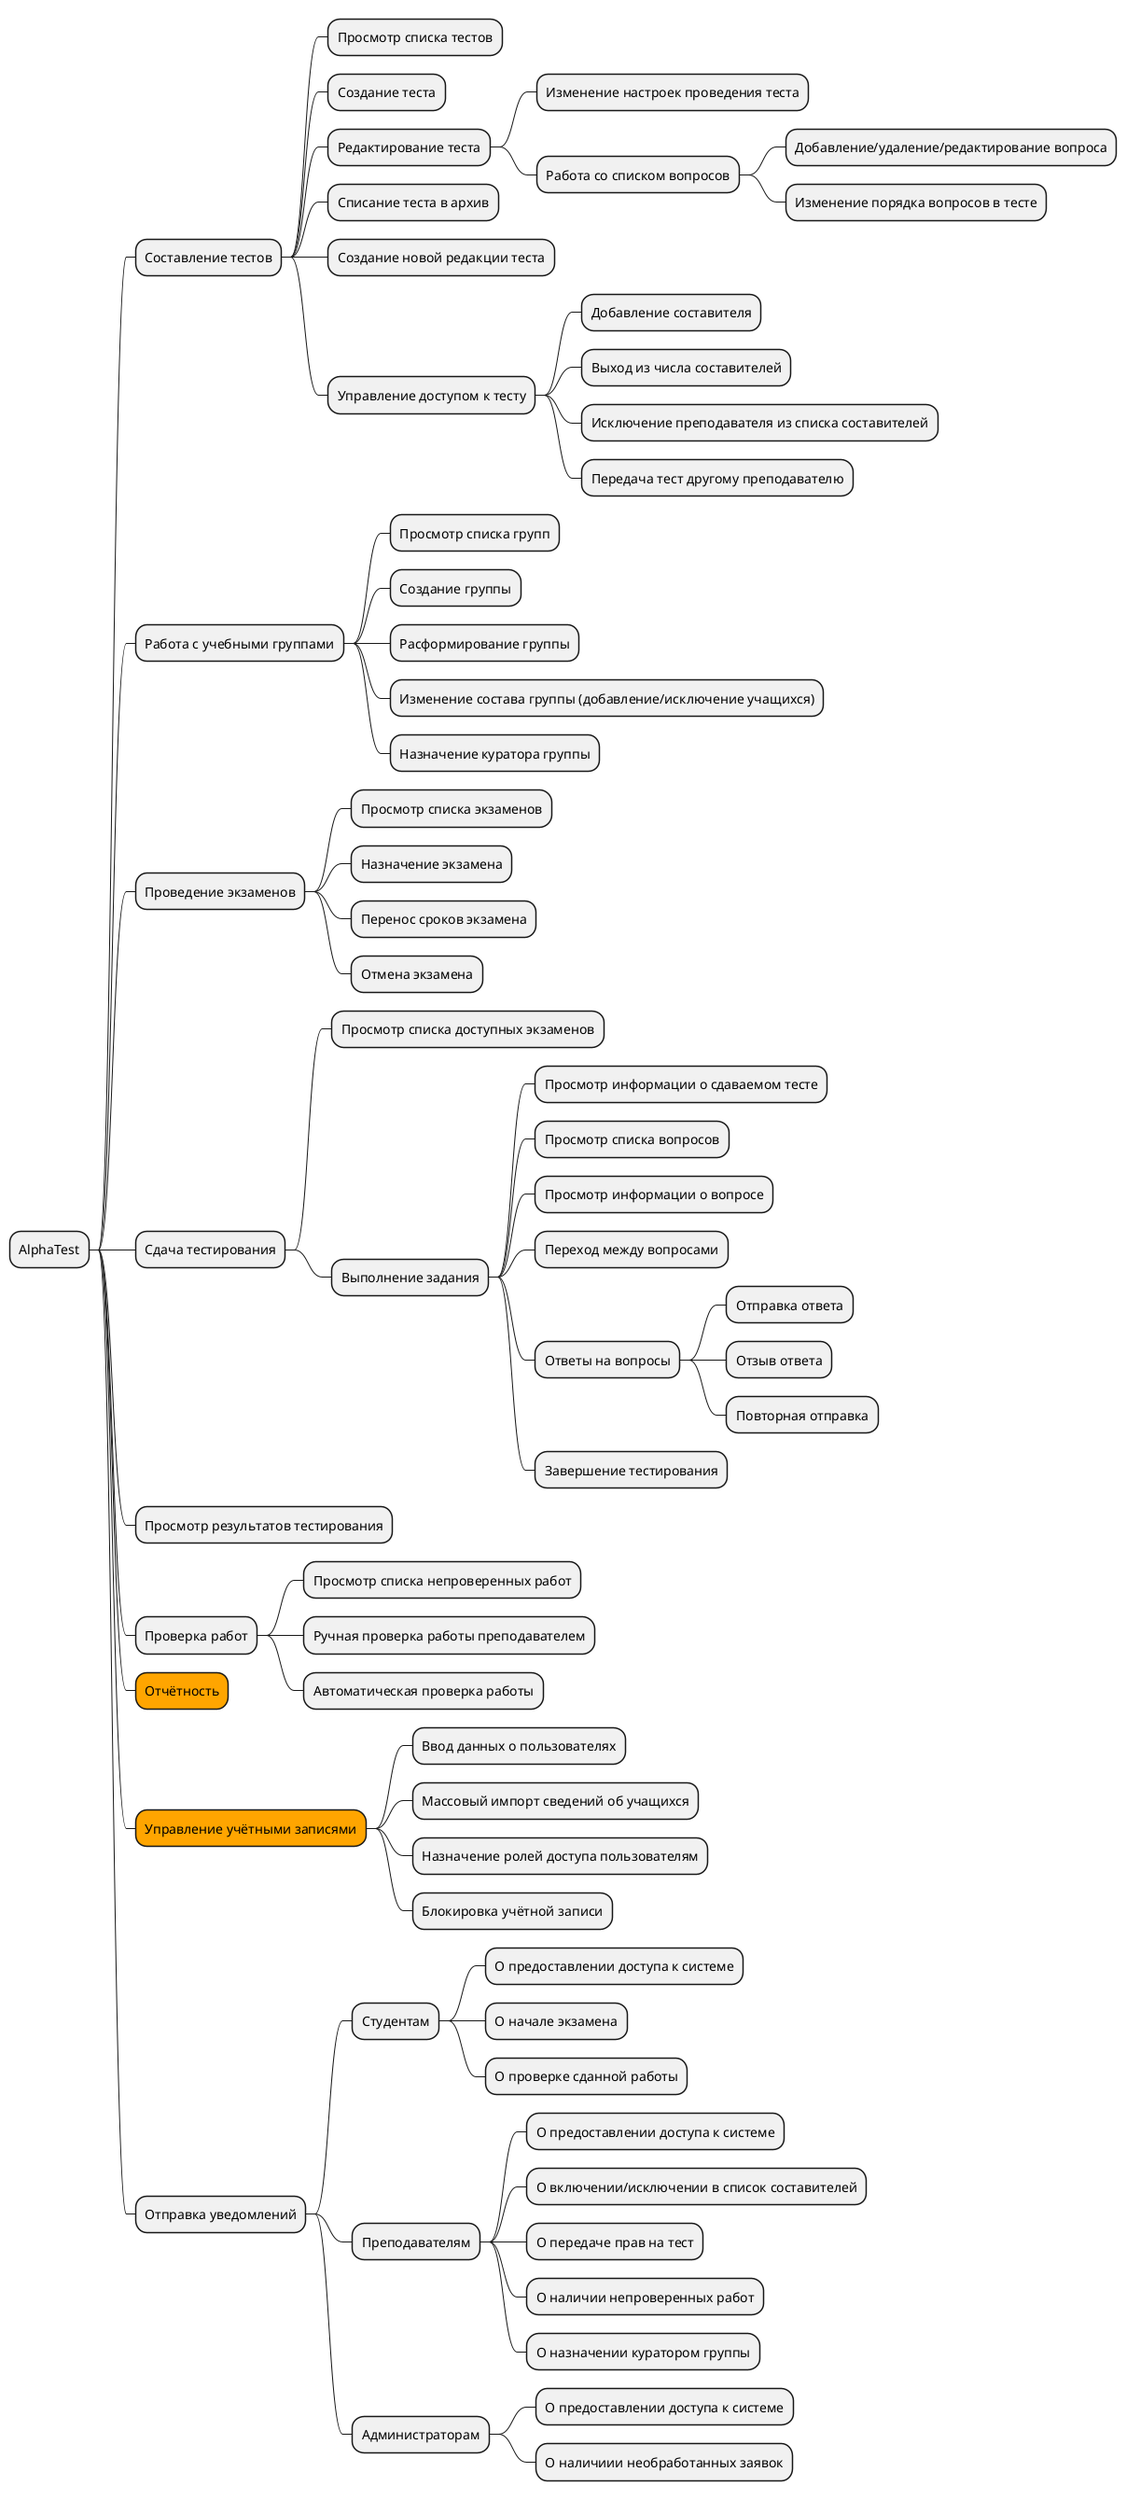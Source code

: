 @startmindmap
* AlphaTest
** Составление тестов
*** Просмотр списка тестов
*** Создание теста
*** Редактирование теста
**** Изменение настроек проведения теста
**** Работа со списком вопросов
***** Добавление/удаление/редактирование вопроса
***** Изменение порядка вопросов в тесте
*** Списание теста в архив
*** Создание новой редакции теста
*** Управление доступом к тесту
**** Добавление составителя
**** Выход из числа составителей
**** Исключение преподавателя из списка составителей
**** Передача тест другому преподавателю
** Работа с учебными группами
*** Просмотр списка групп
*** Создание группы
*** Расформирование группы
*** Изменение состава группы (добавление/исключение учащихся)
*** Назначение куратора группы
** Проведение экзаменов
*** Просмотр списка экзаменов
*** Назначение экзамена
*** Перенос сроков экзамена
*** Отмена экзамена
** Сдача тестирования
*** Просмотр списка доступных экзаменов
*** Выполнение задания
**** Просмотр информации о сдаваемом тесте
**** Просмотр списка вопросов
**** Просмотр информации о вопросе
**** Переход между вопросами
**** Ответы на вопросы
***** Отправка ответа
***** Отзыв ответа
***** Повторная отправка
**** Завершение тестирования
** Просмотр результатов тестирования
** Проверка работ
*** Просмотр списка непроверенных работ
*** Ручная проверка работы преподавателем
*** Автоматическая проверка работы
**[#Orange] Отчётность
**[#Orange] Управление учётными записями
*** Ввод данных о пользователях
*** Массовый импорт сведений об учащихся
*** Назначение ролей доступа пользователям
*** Блокировка учётной записи
** Отправка уведомлений
*** Студентам
**** О предоставлении доступа к системе
**** О начале экзамена
**** О проверке сданной работы
*** Преподавателям
**** О предоставлении доступа к системе
**** О включении/исключении в список составителей
**** О передаче прав на тест
**** О наличии непроверенных работ
**** О назначении куратором группы
*** Администраторам
**** О предоставлении доступа к системе
**** О наличиии необработанных заявок
@endmindmap